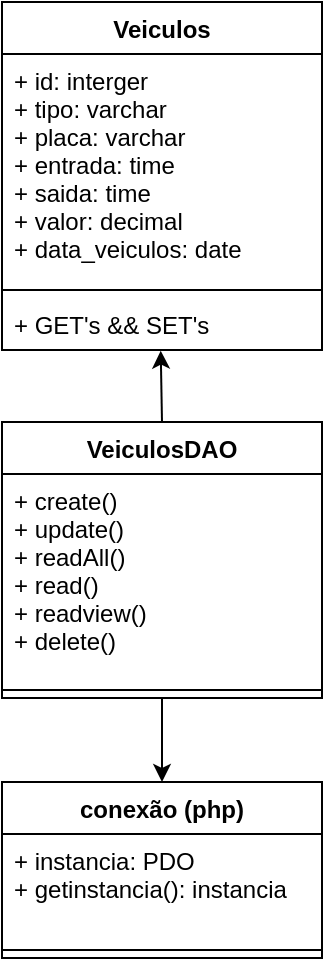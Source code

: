 <mxfile version="14.0.4" type="device"><diagram id="xp793wumGyKsjFxm2iG1" name="Page-1"><mxGraphModel dx="1038" dy="555" grid="1" gridSize="10" guides="1" tooltips="1" connect="1" arrows="1" fold="1" page="1" pageScale="1" pageWidth="827" pageHeight="1169" math="0" shadow="0"><root><mxCell id="0"/><mxCell id="1" parent="0"/><mxCell id="13HXONmE08xBpFsJcBCs-1" value="Veiculos" style="swimlane;fontStyle=1;align=center;verticalAlign=top;childLayout=stackLayout;horizontal=1;startSize=26;horizontalStack=0;resizeParent=1;resizeParentMax=0;resizeLast=0;collapsible=1;marginBottom=0;" parent="1" vertex="1"><mxGeometry x="40" y="80" width="160" height="174" as="geometry"/></mxCell><mxCell id="13HXONmE08xBpFsJcBCs-2" value="+ id: interger&#10;+ tipo: varchar&#10;+ placa: varchar&#10;+ entrada: time&#10;+ saida: time&#10;+ valor: decimal&#10;+ data_veiculos: date" style="text;strokeColor=none;fillColor=none;align=left;verticalAlign=top;spacingLeft=4;spacingRight=4;overflow=hidden;rotatable=0;points=[[0,0.5],[1,0.5]];portConstraint=eastwest;" parent="13HXONmE08xBpFsJcBCs-1" vertex="1"><mxGeometry y="26" width="160" height="114" as="geometry"/></mxCell><mxCell id="13HXONmE08xBpFsJcBCs-3" value="" style="line;strokeWidth=1;fillColor=none;align=left;verticalAlign=middle;spacingTop=-1;spacingLeft=3;spacingRight=3;rotatable=0;labelPosition=right;points=[];portConstraint=eastwest;" parent="13HXONmE08xBpFsJcBCs-1" vertex="1"><mxGeometry y="140" width="160" height="8" as="geometry"/></mxCell><mxCell id="13HXONmE08xBpFsJcBCs-4" value="+ GET's &amp;&amp; SET's" style="text;strokeColor=none;fillColor=none;align=left;verticalAlign=top;spacingLeft=4;spacingRight=4;overflow=hidden;rotatable=0;points=[[0,0.5],[1,0.5]];portConstraint=eastwest;" parent="13HXONmE08xBpFsJcBCs-1" vertex="1"><mxGeometry y="148" width="160" height="26" as="geometry"/></mxCell><mxCell id="Z-c6tkMU5vMvsbO1V0cA-10" style="edgeStyle=orthogonalEdgeStyle;rounded=0;orthogonalLoop=1;jettySize=auto;html=1;exitX=0.5;exitY=0;exitDx=0;exitDy=0;entryX=0.496;entryY=1.013;entryDx=0;entryDy=0;entryPerimeter=0;" edge="1" parent="1" source="Z-c6tkMU5vMvsbO1V0cA-1" target="13HXONmE08xBpFsJcBCs-4"><mxGeometry relative="1" as="geometry"/></mxCell><mxCell id="Z-c6tkMU5vMvsbO1V0cA-12" style="edgeStyle=orthogonalEdgeStyle;rounded=0;orthogonalLoop=1;jettySize=auto;html=1;exitX=0.5;exitY=1;exitDx=0;exitDy=0;entryX=0.5;entryY=0;entryDx=0;entryDy=0;" edge="1" parent="1" source="Z-c6tkMU5vMvsbO1V0cA-1" target="Z-c6tkMU5vMvsbO1V0cA-5"><mxGeometry relative="1" as="geometry"/></mxCell><mxCell id="Z-c6tkMU5vMvsbO1V0cA-1" value="VeiculosDAO" style="swimlane;fontStyle=1;align=center;verticalAlign=top;childLayout=stackLayout;horizontal=1;startSize=26;horizontalStack=0;resizeParent=1;resizeParentMax=0;resizeLast=0;collapsible=1;marginBottom=0;" vertex="1" parent="1"><mxGeometry x="40" y="290" width="160" height="138" as="geometry"/></mxCell><mxCell id="Z-c6tkMU5vMvsbO1V0cA-2" value="+ create()&#10;+ update()&#10;+ readAll()&#10;+ read()&#10;+ readview()&#10;+ delete()" style="text;strokeColor=none;fillColor=none;align=left;verticalAlign=top;spacingLeft=4;spacingRight=4;overflow=hidden;rotatable=0;points=[[0,0.5],[1,0.5]];portConstraint=eastwest;" vertex="1" parent="Z-c6tkMU5vMvsbO1V0cA-1"><mxGeometry y="26" width="160" height="104" as="geometry"/></mxCell><mxCell id="Z-c6tkMU5vMvsbO1V0cA-3" value="" style="line;strokeWidth=1;fillColor=none;align=left;verticalAlign=middle;spacingTop=-1;spacingLeft=3;spacingRight=3;rotatable=0;labelPosition=right;points=[];portConstraint=eastwest;" vertex="1" parent="Z-c6tkMU5vMvsbO1V0cA-1"><mxGeometry y="130" width="160" height="8" as="geometry"/></mxCell><mxCell id="Z-c6tkMU5vMvsbO1V0cA-5" value="conexão (php)" style="swimlane;fontStyle=1;align=center;verticalAlign=top;childLayout=stackLayout;horizontal=1;startSize=26;horizontalStack=0;resizeParent=1;resizeParentMax=0;resizeLast=0;collapsible=1;marginBottom=0;" vertex="1" parent="1"><mxGeometry x="40" y="470" width="160" height="88" as="geometry"/></mxCell><mxCell id="Z-c6tkMU5vMvsbO1V0cA-6" value="+ instancia: PDO&#10;+ getinstancia(): instancia&#10;" style="text;strokeColor=none;fillColor=none;align=left;verticalAlign=top;spacingLeft=4;spacingRight=4;overflow=hidden;rotatable=0;points=[[0,0.5],[1,0.5]];portConstraint=eastwest;" vertex="1" parent="Z-c6tkMU5vMvsbO1V0cA-5"><mxGeometry y="26" width="160" height="54" as="geometry"/></mxCell><mxCell id="Z-c6tkMU5vMvsbO1V0cA-7" value="" style="line;strokeWidth=1;fillColor=none;align=left;verticalAlign=middle;spacingTop=-1;spacingLeft=3;spacingRight=3;rotatable=0;labelPosition=right;points=[];portConstraint=eastwest;" vertex="1" parent="Z-c6tkMU5vMvsbO1V0cA-5"><mxGeometry y="80" width="160" height="8" as="geometry"/></mxCell></root></mxGraphModel></diagram></mxfile>